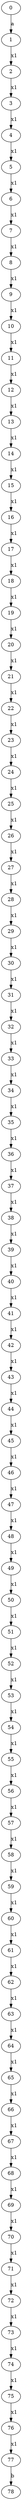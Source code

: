 digraph G {
0;1;2;3;4;5;6;7;8;9;10;11;12;13;14;15;16;17;18;19;20;21;22;23;24;25;26;27;28;29;30;31;32;33;34;35;36;37;38;39;40;41;42;43;44;45;46;47;48;49;50;51;52;53;54;55;56;57;58;59;60;61;62;63;64;65;66;67;68;69;70;71;72;73;74;75;76;77;78;
0 -> 1 [label="a"];
1 -> 2 [label="x1"];
2 -> 3 [label="x1"];
3 -> 4 [label="x1"];
4 -> 5 [label="x1"];
5 -> 6 [label="x1"];
6 -> 7 [label="x1"];
7 -> 8 [label="x1"];
8 -> 9 [label="x1"];
9 -> 10 [label="x1"];
10 -> 11 [label="x1"];
11 -> 12 [label="x1"];
12 -> 13 [label="x1"];
13 -> 14 [label="x1"];
14 -> 15 [label="x1"];
15 -> 16 [label="x1"];
16 -> 17 [label="x1"];
17 -> 18 [label="x1"];
18 -> 19 [label="x1"];
19 -> 20 [label="x1"];
20 -> 21 [label="x1"];
21 -> 22 [label="x1"];
22 -> 23 [label="x1"];
23 -> 24 [label="x1"];
24 -> 25 [label="x1"];
25 -> 26 [label="x1"];
26 -> 27 [label="x1"];
27 -> 28 [label="x1"];
28 -> 29 [label="x1"];
29 -> 30 [label="x1"];
30 -> 31 [label="x1"];
31 -> 32 [label="x1"];
32 -> 33 [label="x1"];
33 -> 34 [label="x1"];
34 -> 35 [label="x1"];
35 -> 36 [label="x1"];
36 -> 37 [label="x1"];
37 -> 38 [label="x1"];
38 -> 39 [label="x1"];
39 -> 40 [label="x1"];
40 -> 41 [label="x1"];
41 -> 42 [label="x1"];
42 -> 43 [label="x1"];
43 -> 44 [label="x1"];
44 -> 45 [label="x1"];
45 -> 46 [label="x1"];
46 -> 47 [label="x1"];
47 -> 48 [label="x1"];
48 -> 49 [label="x1"];
49 -> 50 [label="x1"];
50 -> 51 [label="x1"];
51 -> 52 [label="x1"];
52 -> 53 [label="x1"];
53 -> 54 [label="x1"];
54 -> 55 [label="x1"];
55 -> 56 [label="x1"];
56 -> 57 [label="x1"];
57 -> 58 [label="x1"];
58 -> 59 [label="x1"];
59 -> 60 [label="x1"];
60 -> 61 [label="x1"];
61 -> 62 [label="x1"];
62 -> 63 [label="x1"];
63 -> 64 [label="x1"];
64 -> 65 [label="x1"];
65 -> 66 [label="x1"];
66 -> 67 [label="x1"];
67 -> 68 [label="x1"];
68 -> 69 [label="x1"];
69 -> 70 [label="x1"];
70 -> 71 [label="x1"];
71 -> 72 [label="x1"];
72 -> 73 [label="x1"];
73 -> 74 [label="x1"];
74 -> 75 [label="x1"];
75 -> 76 [label="x1"];
76 -> 77 [label="x1"];
77 -> 78 [label="b"];
}